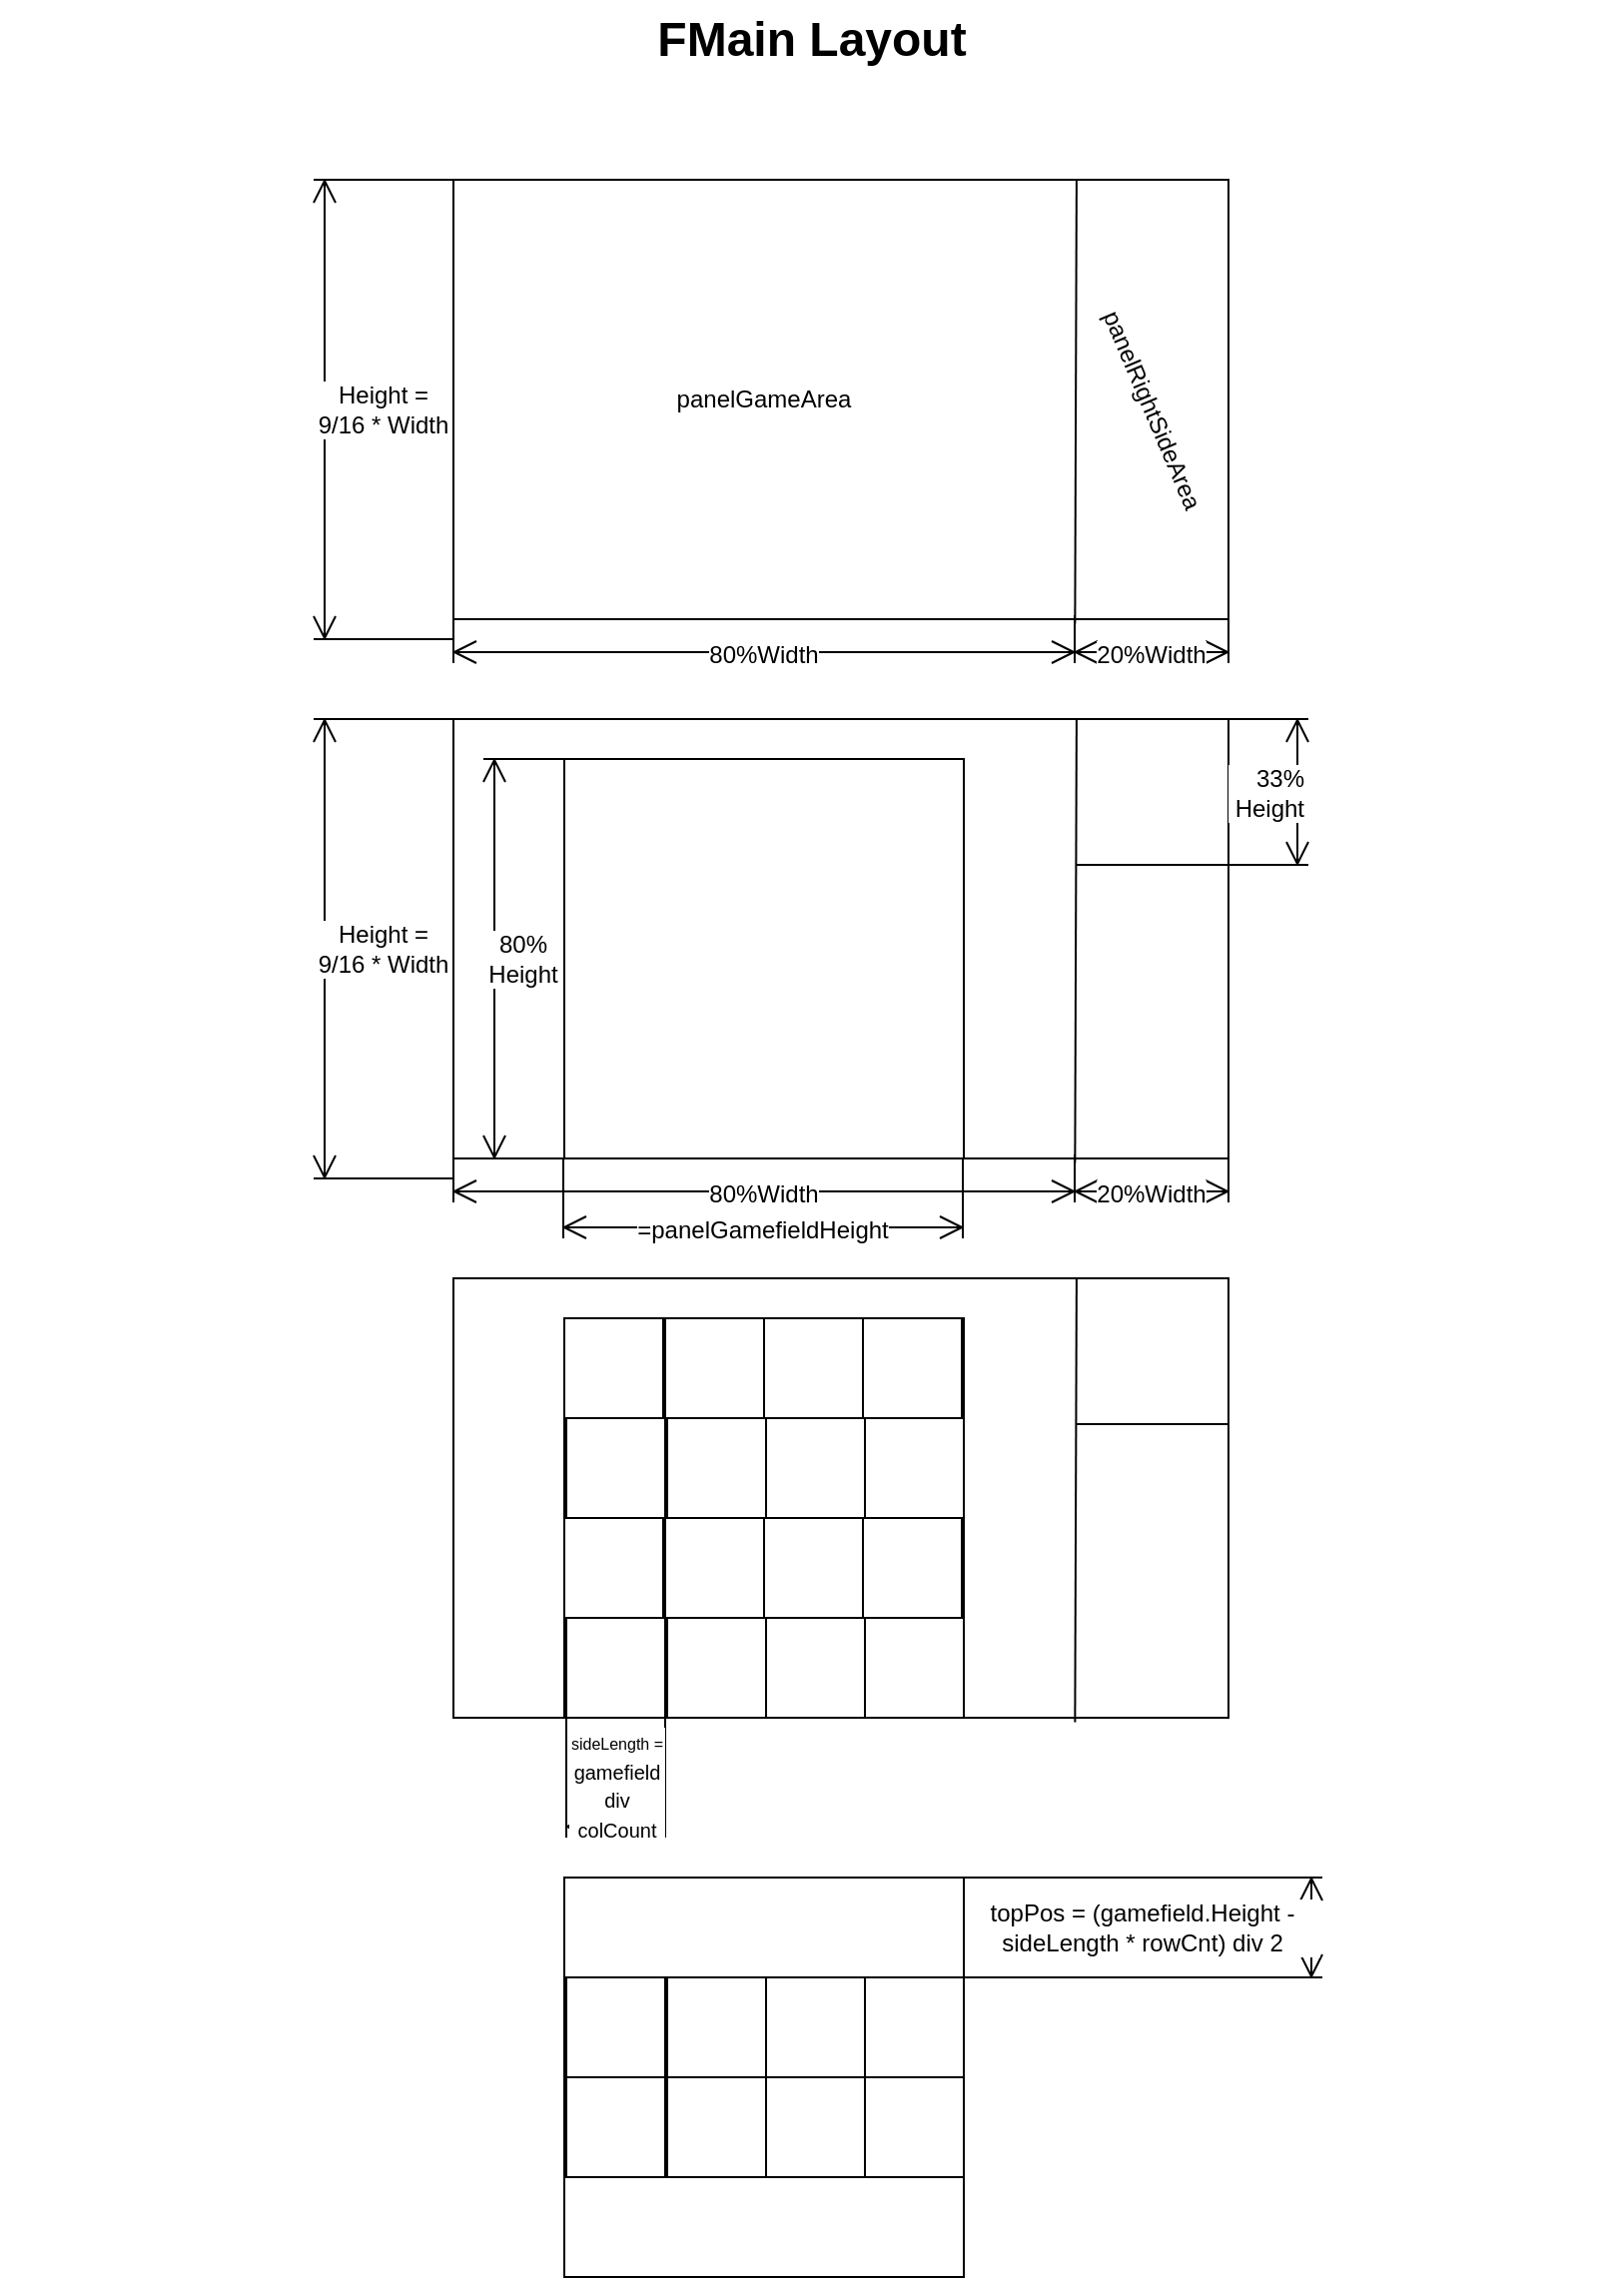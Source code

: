 <mxfile>
    <diagram id="IKmMMKoKRgROu2fk3VaU" name="FMainLayout">
        <mxGraphModel dx="1100" dy="842" grid="1" gridSize="10" guides="1" tooltips="1" connect="1" arrows="1" fold="1" page="1" pageScale="1" pageWidth="827" pageHeight="1169" math="0" shadow="0">
            <root>
                <mxCell id="ES1KHg0D85jEItp_t5hM-0"/>
                <mxCell id="ES1KHg0D85jEItp_t5hM-1" parent="ES1KHg0D85jEItp_t5hM-0"/>
                <mxCell id="ES1KHg0D85jEItp_t5hM-5" value="FMain Layout" style="text;strokeColor=none;fillColor=none;html=1;fontSize=24;fontStyle=1;verticalAlign=middle;align=center;" parent="ES1KHg0D85jEItp_t5hM-1" vertex="1">
                    <mxGeometry x="8" width="812" height="40" as="geometry"/>
                </mxCell>
                <mxCell id="ES1KHg0D85jEItp_t5hM-6" value="" style="rounded=0;whiteSpace=wrap;html=1;" parent="ES1KHg0D85jEItp_t5hM-1" vertex="1">
                    <mxGeometry x="235" y="360" width="388" height="220" as="geometry"/>
                </mxCell>
                <mxCell id="ES1KHg0D85jEItp_t5hM-7" value="" style="endArrow=none;html=1;exitX=0.804;exitY=0.002;exitDx=0;exitDy=0;entryX=0.802;entryY=1.01;entryDx=0;entryDy=0;entryPerimeter=0;exitPerimeter=0;" parent="ES1KHg0D85jEItp_t5hM-1" source="ES1KHg0D85jEItp_t5hM-6" target="ES1KHg0D85jEItp_t5hM-6" edge="1">
                    <mxGeometry width="50" height="50" relative="1" as="geometry">
                        <mxPoint x="425" y="620" as="sourcePoint"/>
                        <mxPoint x="485" y="640" as="targetPoint"/>
                    </mxGeometry>
                </mxCell>
                <mxCell id="ES1KHg0D85jEItp_t5hM-8" value="&lt;font color=&quot;#000000&quot;&gt;20%Width&lt;/font&gt;" style="shape=dimension;whiteSpace=wrap;html=1;align=center;points=[];verticalAlign=bottom;spacingBottom=-5;labelBackgroundColor=#ffffff" parent="ES1KHg0D85jEItp_t5hM-1" vertex="1">
                    <mxGeometry x="546" y="580" width="77" height="22" as="geometry"/>
                </mxCell>
                <mxCell id="15" value="" style="edgeStyle=none;html=1;" parent="ES1KHg0D85jEItp_t5hM-1" source="ES1KHg0D85jEItp_t5hM-9" target="14" edge="1">
                    <mxGeometry relative="1" as="geometry"/>
                </mxCell>
                <mxCell id="ES1KHg0D85jEItp_t5hM-9" value="&lt;font color=&quot;#000000&quot;&gt;80%Width&lt;/font&gt;" style="shape=dimension;whiteSpace=wrap;html=1;align=center;points=[];verticalAlign=bottom;spacingBottom=-5;labelBackgroundColor=#ffffff" parent="ES1KHg0D85jEItp_t5hM-1" vertex="1">
                    <mxGeometry x="235" y="578" width="311" height="24" as="geometry"/>
                </mxCell>
                <mxCell id="ES1KHg0D85jEItp_t5hM-12" value="33% Height" style="shape=dimension;direction=north;whiteSpace=wrap;html=1;align=right;points=[];verticalAlign=middle;labelBackgroundColor=#ffffff;fontColor=#000000;" parent="ES1KHg0D85jEItp_t5hM-1" vertex="1">
                    <mxGeometry x="623" y="360" width="40" height="73" as="geometry"/>
                </mxCell>
                <mxCell id="ES1KHg0D85jEItp_t5hM-14" value="&lt;font color=&quot;#ffffff&quot;&gt;panel-Information&lt;/font&gt;" style="text;html=1;strokeColor=none;fillColor=none;align=center;verticalAlign=middle;whiteSpace=wrap;rounded=0;fontColor=#000000;" parent="ES1KHg0D85jEItp_t5hM-1" vertex="1">
                    <mxGeometry x="554.5" y="360" width="60" height="30" as="geometry"/>
                </mxCell>
                <mxCell id="ES1KHg0D85jEItp_t5hM-15" value="" style="endArrow=none;html=1;fontColor=#FFFFFF;entryX=1;entryY=0.332;entryDx=0;entryDy=0;entryPerimeter=0;" parent="ES1KHg0D85jEItp_t5hM-1" target="ES1KHg0D85jEItp_t5hM-6" edge="1">
                    <mxGeometry width="50" height="50" relative="1" as="geometry">
                        <mxPoint x="547" y="433" as="sourcePoint"/>
                        <mxPoint x="465" y="490" as="targetPoint"/>
                    </mxGeometry>
                </mxCell>
                <mxCell id="ES1KHg0D85jEItp_t5hM-16" value="" style="rounded=0;whiteSpace=wrap;html=1;fontColor=#FFFFFF;" parent="ES1KHg0D85jEItp_t5hM-1" vertex="1">
                    <mxGeometry x="290.5" y="380" width="200" height="200" as="geometry"/>
                </mxCell>
                <mxCell id="ES1KHg0D85jEItp_t5hM-13" value="&lt;font color=&quot;#ffffff&quot;&gt;panelGamefield&lt;br&gt;&lt;/font&gt;" style="text;html=1;strokeColor=none;fillColor=none;align=center;verticalAlign=middle;whiteSpace=wrap;rounded=0;fontColor=#000000;" parent="ES1KHg0D85jEItp_t5hM-1" vertex="1">
                    <mxGeometry x="341" y="460" width="99" height="20" as="geometry"/>
                </mxCell>
                <mxCell id="ES1KHg0D85jEItp_t5hM-17" value="&lt;font color=&quot;#ffffff&quot;&gt;panelButtons&lt;/font&gt;" style="text;html=1;strokeColor=none;fillColor=none;align=center;verticalAlign=middle;whiteSpace=wrap;rounded=0;fontColor=#000000;" parent="ES1KHg0D85jEItp_t5hM-1" vertex="1">
                    <mxGeometry x="549" y="436" width="71" height="24" as="geometry"/>
                </mxCell>
                <mxCell id="ES1KHg0D85jEItp_t5hM-18" value="&lt;font color=&quot;#000000&quot;&gt;Height = 9/16 * Width&lt;/font&gt;" style="shape=dimension;direction=south;whiteSpace=wrap;html=1;align=center;points=[];verticalAlign=middle;labelBackgroundColor=#ffffff;fontColor=#FFFFFF;" parent="ES1KHg0D85jEItp_t5hM-1" vertex="1">
                    <mxGeometry x="165" y="360" width="70" height="230" as="geometry"/>
                </mxCell>
                <mxCell id="0" value="" style="rounded=0;whiteSpace=wrap;html=1;" parent="ES1KHg0D85jEItp_t5hM-1" vertex="1">
                    <mxGeometry x="235" y="90" width="388" height="220" as="geometry"/>
                </mxCell>
                <mxCell id="1" value="" style="endArrow=none;html=1;exitX=0.804;exitY=0.002;exitDx=0;exitDy=0;entryX=0.802;entryY=1.01;entryDx=0;entryDy=0;entryPerimeter=0;exitPerimeter=0;" parent="ES1KHg0D85jEItp_t5hM-1" source="0" target="0" edge="1">
                    <mxGeometry width="50" height="50" relative="1" as="geometry">
                        <mxPoint x="425" y="350" as="sourcePoint"/>
                        <mxPoint x="485" y="370" as="targetPoint"/>
                    </mxGeometry>
                </mxCell>
                <mxCell id="2" value="&lt;font color=&quot;#000000&quot;&gt;20%Width&lt;/font&gt;" style="shape=dimension;whiteSpace=wrap;html=1;align=center;points=[];verticalAlign=bottom;spacingBottom=-5;labelBackgroundColor=#ffffff" parent="ES1KHg0D85jEItp_t5hM-1" vertex="1">
                    <mxGeometry x="546" y="310" width="77" height="22" as="geometry"/>
                </mxCell>
                <mxCell id="3" value="&lt;font color=&quot;#000000&quot;&gt;80%Width&lt;/font&gt;" style="shape=dimension;whiteSpace=wrap;html=1;align=center;points=[];verticalAlign=bottom;spacingBottom=-5;labelBackgroundColor=#ffffff" parent="ES1KHg0D85jEItp_t5hM-1" vertex="1">
                    <mxGeometry x="235" y="308" width="311" height="24" as="geometry"/>
                </mxCell>
                <mxCell id="10" value="&lt;font color=&quot;#000000&quot;&gt;Height = 9/16 * Width&lt;/font&gt;" style="shape=dimension;direction=south;whiteSpace=wrap;html=1;align=center;points=[];verticalAlign=middle;labelBackgroundColor=#ffffff;fontColor=#FFFFFF;" parent="ES1KHg0D85jEItp_t5hM-1" vertex="1">
                    <mxGeometry x="165" y="90" width="70" height="230" as="geometry"/>
                </mxCell>
                <mxCell id="12" value="panelGameArea" style="text;html=1;strokeColor=none;fillColor=none;align=center;verticalAlign=middle;whiteSpace=wrap;rounded=0;" parent="ES1KHg0D85jEItp_t5hM-1" vertex="1">
                    <mxGeometry x="341" y="190" width="99" height="20" as="geometry"/>
                </mxCell>
                <mxCell id="13" value="panelRightSideArea" style="text;html=1;strokeColor=none;fillColor=none;align=center;verticalAlign=middle;whiteSpace=wrap;rounded=0;rotation=67;" parent="ES1KHg0D85jEItp_t5hM-1" vertex="1">
                    <mxGeometry x="524.5" y="195" width="120" height="20" as="geometry"/>
                </mxCell>
                <mxCell id="14" value="&lt;font color=&quot;#000000&quot;&gt;=panelGamefieldHeight&lt;/font&gt;" style="shape=dimension;whiteSpace=wrap;html=1;align=center;points=[];verticalAlign=bottom;spacingBottom=-5;labelBackgroundColor=#ffffff" parent="ES1KHg0D85jEItp_t5hM-1" vertex="1">
                    <mxGeometry x="290" y="580" width="200" height="40" as="geometry"/>
                </mxCell>
                <mxCell id="18" value="&lt;font color=&quot;#000000&quot;&gt;80% Height&lt;/font&gt;" style="shape=dimension;direction=south;whiteSpace=wrap;html=1;align=center;points=[];verticalAlign=middle;labelBackgroundColor=#ffffff;fontColor=#FFFFFF;" parent="ES1KHg0D85jEItp_t5hM-1" vertex="1">
                    <mxGeometry x="250" y="380" width="40" height="200" as="geometry"/>
                </mxCell>
                <mxCell id="CFUKggiFWLWTt3icpBws-18" value="" style="rounded=0;whiteSpace=wrap;html=1;" vertex="1" parent="ES1KHg0D85jEItp_t5hM-1">
                    <mxGeometry x="235" y="640" width="388" height="220" as="geometry"/>
                </mxCell>
                <mxCell id="CFUKggiFWLWTt3icpBws-19" value="" style="endArrow=none;html=1;exitX=0.804;exitY=0.002;exitDx=0;exitDy=0;entryX=0.802;entryY=1.01;entryDx=0;entryDy=0;entryPerimeter=0;exitPerimeter=0;" edge="1" parent="ES1KHg0D85jEItp_t5hM-1" source="CFUKggiFWLWTt3icpBws-18" target="CFUKggiFWLWTt3icpBws-18">
                    <mxGeometry width="50" height="50" relative="1" as="geometry">
                        <mxPoint x="425" y="900" as="sourcePoint"/>
                        <mxPoint x="485" y="920" as="targetPoint"/>
                    </mxGeometry>
                </mxCell>
                <mxCell id="CFUKggiFWLWTt3icpBws-21" value="" style="edgeStyle=none;html=1;" edge="1" parent="ES1KHg0D85jEItp_t5hM-1">
                    <mxGeometry relative="1" as="geometry">
                        <mxPoint x="391.1" y="858" as="sourcePoint"/>
                        <mxPoint x="391" y="860" as="targetPoint"/>
                    </mxGeometry>
                </mxCell>
                <mxCell id="CFUKggiFWLWTt3icpBws-25" value="" style="endArrow=none;html=1;fontColor=#FFFFFF;entryX=1;entryY=0.332;entryDx=0;entryDy=0;entryPerimeter=0;" edge="1" parent="ES1KHg0D85jEItp_t5hM-1" target="CFUKggiFWLWTt3icpBws-18">
                    <mxGeometry width="50" height="50" relative="1" as="geometry">
                        <mxPoint x="547" y="713" as="sourcePoint"/>
                        <mxPoint x="465" y="770" as="targetPoint"/>
                    </mxGeometry>
                </mxCell>
                <mxCell id="CFUKggiFWLWTt3icpBws-26" value="" style="rounded=0;whiteSpace=wrap;html=1;fontColor=#FFFFFF;" vertex="1" parent="ES1KHg0D85jEItp_t5hM-1">
                    <mxGeometry x="290.5" y="660" width="200" height="200" as="geometry"/>
                </mxCell>
                <mxCell id="CFUKggiFWLWTt3icpBws-32" value="cellx0y0" style="rounded=0;whiteSpace=wrap;html=1;fontColor=#FFFFFF;" vertex="1" parent="ES1KHg0D85jEItp_t5hM-1">
                    <mxGeometry x="290.5" y="660" width="49.5" height="50" as="geometry"/>
                </mxCell>
                <mxCell id="CFUKggiFWLWTt3icpBws-33" value="cellx1y0" style="rounded=0;whiteSpace=wrap;html=1;fontColor=#FFFFFF;" vertex="1" parent="ES1KHg0D85jEItp_t5hM-1">
                    <mxGeometry x="341" y="660" width="49.5" height="50" as="geometry"/>
                </mxCell>
                <mxCell id="CFUKggiFWLWTt3icpBws-34" value="cellx2y0" style="rounded=0;whiteSpace=wrap;html=1;fontColor=#FFFFFF;" vertex="1" parent="ES1KHg0D85jEItp_t5hM-1">
                    <mxGeometry x="390.5" y="660" width="49.5" height="50" as="geometry"/>
                </mxCell>
                <mxCell id="CFUKggiFWLWTt3icpBws-35" value="celly3y0" style="rounded=0;whiteSpace=wrap;html=1;fontColor=#FFFFFF;" vertex="1" parent="ES1KHg0D85jEItp_t5hM-1">
                    <mxGeometry x="440" y="660" width="49.5" height="50" as="geometry"/>
                </mxCell>
                <mxCell id="CFUKggiFWLWTt3icpBws-36" value="cellx0y1" style="rounded=0;whiteSpace=wrap;html=1;fontColor=#FFFFFF;" vertex="1" parent="ES1KHg0D85jEItp_t5hM-1">
                    <mxGeometry x="291.5" y="710" width="49.5" height="50" as="geometry"/>
                </mxCell>
                <mxCell id="CFUKggiFWLWTt3icpBws-37" value="ect." style="rounded=0;whiteSpace=wrap;html=1;fontColor=#FFFFFF;" vertex="1" parent="ES1KHg0D85jEItp_t5hM-1">
                    <mxGeometry x="342" y="710" width="49.5" height="50" as="geometry"/>
                </mxCell>
                <mxCell id="CFUKggiFWLWTt3icpBws-38" value="" style="rounded=0;whiteSpace=wrap;html=1;fontColor=#FFFFFF;" vertex="1" parent="ES1KHg0D85jEItp_t5hM-1">
                    <mxGeometry x="391.5" y="710" width="49.5" height="50" as="geometry"/>
                </mxCell>
                <mxCell id="CFUKggiFWLWTt3icpBws-39" value="" style="rounded=0;whiteSpace=wrap;html=1;fontColor=#FFFFFF;" vertex="1" parent="ES1KHg0D85jEItp_t5hM-1">
                    <mxGeometry x="441" y="710" width="49.5" height="50" as="geometry"/>
                </mxCell>
                <mxCell id="CFUKggiFWLWTt3icpBws-40" value="cellx0y2" style="rounded=0;whiteSpace=wrap;html=1;fontColor=#FFFFFF;" vertex="1" parent="ES1KHg0D85jEItp_t5hM-1">
                    <mxGeometry x="290.5" y="760" width="49.5" height="50" as="geometry"/>
                </mxCell>
                <mxCell id="CFUKggiFWLWTt3icpBws-41" value="" style="rounded=0;whiteSpace=wrap;html=1;fontColor=#FFFFFF;" vertex="1" parent="ES1KHg0D85jEItp_t5hM-1">
                    <mxGeometry x="341" y="760" width="49.5" height="50" as="geometry"/>
                </mxCell>
                <mxCell id="CFUKggiFWLWTt3icpBws-42" value="" style="rounded=0;whiteSpace=wrap;html=1;fontColor=#FFFFFF;" vertex="1" parent="ES1KHg0D85jEItp_t5hM-1">
                    <mxGeometry x="390.5" y="760" width="49.5" height="50" as="geometry"/>
                </mxCell>
                <mxCell id="CFUKggiFWLWTt3icpBws-43" value="" style="rounded=0;whiteSpace=wrap;html=1;fontColor=#FFFFFF;" vertex="1" parent="ES1KHg0D85jEItp_t5hM-1">
                    <mxGeometry x="440" y="760" width="49.5" height="50" as="geometry"/>
                </mxCell>
                <mxCell id="CFUKggiFWLWTt3icpBws-44" value="" style="rounded=0;whiteSpace=wrap;html=1;fontColor=#FFFFFF;" vertex="1" parent="ES1KHg0D85jEItp_t5hM-1">
                    <mxGeometry x="291.5" y="810" width="49.5" height="50" as="geometry"/>
                </mxCell>
                <mxCell id="CFUKggiFWLWTt3icpBws-45" value="" style="rounded=0;whiteSpace=wrap;html=1;fontColor=#FFFFFF;" vertex="1" parent="ES1KHg0D85jEItp_t5hM-1">
                    <mxGeometry x="342" y="810" width="49.5" height="50" as="geometry"/>
                </mxCell>
                <mxCell id="CFUKggiFWLWTt3icpBws-46" value="" style="rounded=0;whiteSpace=wrap;html=1;fontColor=#FFFFFF;" vertex="1" parent="ES1KHg0D85jEItp_t5hM-1">
                    <mxGeometry x="391.5" y="810" width="49.5" height="50" as="geometry"/>
                </mxCell>
                <mxCell id="CFUKggiFWLWTt3icpBws-47" value="" style="rounded=0;whiteSpace=wrap;html=1;fontColor=#FFFFFF;" vertex="1" parent="ES1KHg0D85jEItp_t5hM-1">
                    <mxGeometry x="441" y="810" width="49.5" height="50" as="geometry"/>
                </mxCell>
                <mxCell id="CFUKggiFWLWTt3icpBws-48" value="&lt;font color=&quot;#000000&quot; style=&quot;font-size: 8px&quot;&gt;sideLength = &lt;/font&gt;&lt;font color=&quot;#000000&quot; size=&quot;1&quot;&gt;gamefield div colCount&lt;/font&gt;" style="shape=dimension;whiteSpace=wrap;html=1;align=center;points=[];verticalAlign=bottom;spacingBottom=-5;labelBackgroundColor=#ffffff" vertex="1" parent="ES1KHg0D85jEItp_t5hM-1">
                    <mxGeometry x="291.5" y="859" width="49.5" height="61" as="geometry"/>
                </mxCell>
                <mxCell id="CFUKggiFWLWTt3icpBws-50" value="" style="rounded=0;whiteSpace=wrap;html=1;fontColor=#FFFFFF;" vertex="1" parent="ES1KHg0D85jEItp_t5hM-1">
                    <mxGeometry x="290.5" y="940" width="200" height="200" as="geometry"/>
                </mxCell>
                <mxCell id="CFUKggiFWLWTt3icpBws-63" value="cellx0y0" style="rounded=0;whiteSpace=wrap;html=1;fontColor=#FFFFFF;" vertex="1" parent="ES1KHg0D85jEItp_t5hM-1">
                    <mxGeometry x="291.5" y="990" width="49.5" height="50" as="geometry"/>
                </mxCell>
                <mxCell id="CFUKggiFWLWTt3icpBws-64" value="cellx1y0" style="rounded=0;whiteSpace=wrap;html=1;fontColor=#FFFFFF;" vertex="1" parent="ES1KHg0D85jEItp_t5hM-1">
                    <mxGeometry x="342" y="990" width="49.5" height="50" as="geometry"/>
                </mxCell>
                <mxCell id="CFUKggiFWLWTt3icpBws-65" value="cellx2y0" style="rounded=0;whiteSpace=wrap;html=1;fontColor=#FFFFFF;" vertex="1" parent="ES1KHg0D85jEItp_t5hM-1">
                    <mxGeometry x="391.5" y="990" width="49.5" height="50" as="geometry"/>
                </mxCell>
                <mxCell id="CFUKggiFWLWTt3icpBws-66" value="celly3y0" style="rounded=0;whiteSpace=wrap;html=1;fontColor=#FFFFFF;" vertex="1" parent="ES1KHg0D85jEItp_t5hM-1">
                    <mxGeometry x="441" y="990" width="49.5" height="50" as="geometry"/>
                </mxCell>
                <mxCell id="CFUKggiFWLWTt3icpBws-67" value="cellx0y1" style="rounded=0;whiteSpace=wrap;html=1;fontColor=#FFFFFF;" vertex="1" parent="ES1KHg0D85jEItp_t5hM-1">
                    <mxGeometry x="291.5" y="1040" width="49.5" height="50" as="geometry"/>
                </mxCell>
                <mxCell id="CFUKggiFWLWTt3icpBws-68" value="ect." style="rounded=0;whiteSpace=wrap;html=1;fontColor=#FFFFFF;" vertex="1" parent="ES1KHg0D85jEItp_t5hM-1">
                    <mxGeometry x="342" y="1040" width="49.5" height="50" as="geometry"/>
                </mxCell>
                <mxCell id="CFUKggiFWLWTt3icpBws-69" value="" style="rounded=0;whiteSpace=wrap;html=1;fontColor=#FFFFFF;" vertex="1" parent="ES1KHg0D85jEItp_t5hM-1">
                    <mxGeometry x="391.5" y="1040" width="49.5" height="50" as="geometry"/>
                </mxCell>
                <mxCell id="CFUKggiFWLWTt3icpBws-70" value="" style="rounded=0;whiteSpace=wrap;html=1;fontColor=#FFFFFF;" vertex="1" parent="ES1KHg0D85jEItp_t5hM-1">
                    <mxGeometry x="441" y="1040" width="49.5" height="50" as="geometry"/>
                </mxCell>
                <mxCell id="CFUKggiFWLWTt3icpBws-73" value="&lt;span&gt;topPos = (gamefield.Height - sideLength * rowCnt) div 2&lt;/span&gt;" style="shape=dimension;direction=north;whiteSpace=wrap;html=1;align=center;points=[];verticalAlign=middle;labelBackgroundColor=#ffffff;fontColor=#000000;" vertex="1" parent="ES1KHg0D85jEItp_t5hM-1">
                    <mxGeometry x="490" y="940" width="180" height="50" as="geometry"/>
                </mxCell>
            </root>
        </mxGraphModel>
    </diagram>
    <diagram id="nvnnfnN3T7ylP6F-YQjb" name="MainFlow">
        <mxGraphModel dx="865" dy="800" grid="1" gridSize="10" guides="1" tooltips="1" connect="1" arrows="1" fold="1" page="1" pageScale="1" pageWidth="827" pageHeight="1169" math="0" shadow="0">
            <root>
                <mxCell id="0"/>
                <mxCell id="1" parent="0"/>
                <mxCell id="3" value="Main flow of Floodpipe" style="text;strokeColor=none;fillColor=none;html=1;fontSize=24;fontStyle=1;verticalAlign=middle;align=center;rounded=0;" parent="1" vertex="1">
                    <mxGeometry x="8" width="812" height="40" as="geometry"/>
                </mxCell>
                <mxCell id="8" style="edgeStyle=none;html=1;exitX=0.5;exitY=1;exitDx=0;exitDy=0;exitPerimeter=0;entryX=0.5;entryY=0;entryDx=0;entryDy=0;rounded=0;" parent="1" source="6" target="7" edge="1">
                    <mxGeometry relative="1" as="geometry"/>
                </mxCell>
                <mxCell id="6" value="Programstart" style="strokeWidth=2;html=1;shape=mxgraph.flowchart.start_1;whiteSpace=wrap;rounded=0;" parent="1" vertex="1">
                    <mxGeometry x="328" y="80" width="172" height="60" as="geometry"/>
                </mxCell>
                <mxCell id="EppG-Y0EiUhKBVh0-4ie-30" value="" style="edgeStyle=none;html=1;" parent="1" source="7" target="EppG-Y0EiUhKBVh0-4ie-29" edge="1">
                    <mxGeometry relative="1" as="geometry"/>
                </mxCell>
                <mxCell id="7" value="&lt;b&gt;OnCreate()&lt;br&gt;&lt;br&gt;&lt;/b&gt;Default startlayout&lt;br&gt;Creates (Lables, Text, Buttons and empty gamefield)" style="rounded=0;whiteSpace=wrap;html=1;absoluteArcSize=1;arcSize=14;strokeWidth=2;" parent="1" vertex="1">
                    <mxGeometry x="328" y="160" width="172" height="80" as="geometry"/>
                </mxCell>
                <mxCell id="18" value="New Game" style="whiteSpace=wrap;html=1;align=center;verticalAlign=middle;treeFolding=1;treeMoving=1;rounded=0;" parent="1" vertex="1">
                    <mxGeometry x="304" y="434.5" width="100" height="60" as="geometry"/>
                </mxCell>
                <mxCell id="26" style="edgeStyle=none;html=1;exitX=0.5;exitY=1;exitDx=0;exitDy=0;entryX=0.5;entryY=0;entryDx=0;entryDy=0;entryPerimeter=0;rounded=0;" parent="1" source="19" target="24" edge="1">
                    <mxGeometry relative="1" as="geometry"/>
                </mxCell>
                <mxCell id="19" value="Exit" style="whiteSpace=wrap;html=1;align=center;verticalAlign=middle;treeFolding=1;treeMoving=1;rounded=0;" parent="1" vertex="1">
                    <mxGeometry x="364" y="700" width="100" height="60" as="geometry"/>
                </mxCell>
                <mxCell id="20" value="Save" style="whiteSpace=wrap;html=1;align=center;verticalAlign=middle;treeFolding=1;treeMoving=1;newEdgeStyle={&quot;edgeStyle&quot;:&quot;elbowEdgeStyle&quot;,&quot;startArrow&quot;:&quot;none&quot;,&quot;endArrow&quot;:&quot;none&quot;};rounded=0;" parent="1" vertex="1">
                    <mxGeometry x="424" y="524.5" width="100" height="60" as="geometry"/>
                </mxCell>
                <mxCell id="21" value="" style="edgeStyle=elbowEdgeStyle;elbow=vertical;startArrow=none;endArrow=none;rounded=0;entryX=0;entryY=0.5;entryDx=0;entryDy=0;" parent="1" target="20" edge="1">
                    <mxGeometry relative="1" as="geometry">
                        <mxPoint x="414" y="464.5" as="sourcePoint"/>
                        <Array as="points">
                            <mxPoint x="420" y="554.5"/>
                        </Array>
                    </mxGeometry>
                </mxCell>
                <mxCell id="28" style="edgeStyle=none;html=1;exitX=0;exitY=0.5;exitDx=0;exitDy=0;entryX=1;entryY=0.5;entryDx=0;entryDy=0;rounded=0;" parent="1" source="22" target="27" edge="1">
                    <mxGeometry relative="1" as="geometry"/>
                </mxCell>
                <mxCell id="22" value="Load" style="whiteSpace=wrap;html=1;align=center;verticalAlign=middle;treeFolding=1;treeMoving=1;newEdgeStyle={&quot;edgeStyle&quot;:&quot;elbowEdgeStyle&quot;,&quot;startArrow&quot;:&quot;none&quot;,&quot;endArrow&quot;:&quot;none&quot;};rounded=0;" parent="1" vertex="1">
                    <mxGeometry x="304" y="524.5" width="100" height="60" as="geometry"/>
                </mxCell>
                <mxCell id="23" value="" style="edgeStyle=elbowEdgeStyle;elbow=vertical;startArrow=none;endArrow=none;rounded=0;entryX=1;entryY=0.5;entryDx=0;entryDy=0;" parent="1" target="22" edge="1">
                    <mxGeometry relative="1" as="geometry">
                        <mxPoint x="410" y="554.5" as="sourcePoint"/>
                        <Array as="points">
                            <mxPoint x="420" y="554.5"/>
                        </Array>
                    </mxGeometry>
                </mxCell>
                <mxCell id="24" value="End of process" style="strokeWidth=2;html=1;shape=mxgraph.flowchart.terminator;whiteSpace=wrap;rounded=0;" parent="1" vertex="1">
                    <mxGeometry x="364" y="1010" width="100" height="60" as="geometry"/>
                </mxCell>
                <mxCell id="29" style="edgeStyle=none;html=1;exitX=0.5;exitY=0;exitDx=0;exitDy=0;rounded=0;" parent="1" source="27" edge="1">
                    <mxGeometry relative="1" as="geometry">
                        <mxPoint x="240" y="400" as="targetPoint"/>
                        <Array as="points">
                            <mxPoint x="200" y="440"/>
                        </Array>
                    </mxGeometry>
                </mxCell>
                <mxCell id="27" value="Load from file" style="rounded=0;whiteSpace=wrap;html=1;absoluteArcSize=1;arcSize=14;strokeWidth=2;" parent="1" vertex="1">
                    <mxGeometry x="150" y="534.5" width="100" height="40" as="geometry"/>
                </mxCell>
                <mxCell id="EppG-Y0EiUhKBVh0-4ie-29" value="&lt;b&gt;panelRedraw()&lt;br&gt;&lt;br&gt;&lt;/b&gt;positions all panels" style="rounded=0;whiteSpace=wrap;html=1;absoluteArcSize=1;arcSize=14;strokeWidth=2;" parent="1" vertex="1">
                    <mxGeometry x="330" y="260" width="172" height="80" as="geometry"/>
                </mxCell>
            </root>
        </mxGraphModel>
    </diagram>
    <diagram id="_IT3c_-uy8F1vy24gcH0" name="Filestructure">
        <mxGraphModel dx="865" dy="800" grid="1" gridSize="10" guides="1" tooltips="1" connect="1" arrows="1" fold="1" page="1" pageScale="1" pageWidth="827" pageHeight="1169" math="0" shadow="0">
            <root>
                <mxCell id="EOfsPba7yxgSOuHIYxgx-0"/>
                <mxCell id="EOfsPba7yxgSOuHIYxgx-1" parent="EOfsPba7yxgSOuHIYxgx-0"/>
                <mxCell id="aeSHPprnvVVP8BhaO4EL-0" value="Filestructure" style="text;strokeColor=none;fillColor=none;html=1;fontSize=24;fontStyle=1;verticalAlign=middle;align=center;" parent="EOfsPba7yxgSOuHIYxgx-1" vertex="1">
                    <mxGeometry x="10" width="808" height="40" as="geometry"/>
                </mxCell>
                <mxCell id="aeSHPprnvVVP8BhaO4EL-15" value="" style="edgeStyle=none;html=1;" parent="EOfsPba7yxgSOuHIYxgx-1" source="aeSHPprnvVVP8BhaO4EL-2" target="aeSHPprnvVVP8BhaO4EL-14" edge="1">
                    <mxGeometry relative="1" as="geometry"/>
                </mxCell>
                <mxCell id="aeSHPprnvVVP8BhaO4EL-2" value="&lt;p style=&quot;margin: 0px ; margin-top: 4px ; text-align: center&quot;&gt;&lt;b&gt;UMain.pas&lt;/b&gt;&lt;/p&gt;&lt;hr&gt;&lt;p style=&quot;margin: 0px ; margin-left: 8px ; text-align: center&quot;&gt;&lt;br&gt;&lt;/p&gt;" style="shape=rect;html=1;overflow=fill;whiteSpace=wrap;" parent="EOfsPba7yxgSOuHIYxgx-1" vertex="1">
                    <mxGeometry x="314" y="320" width="200" height="80" as="geometry"/>
                </mxCell>
                <mxCell id="aeSHPprnvVVP8BhaO4EL-10" style="edgeStyle=none;html=1;entryX=0;entryY=0.5;entryDx=0;entryDy=0;" parent="EOfsPba7yxgSOuHIYxgx-1" source="aeSHPprnvVVP8BhaO4EL-3" target="aeSHPprnvVVP8BhaO4EL-5" edge="1">
                    <mxGeometry relative="1" as="geometry"/>
                </mxCell>
                <mxCell id="aeSHPprnvVVP8BhaO4EL-12" style="edgeStyle=none;html=1;exitX=0.5;exitY=1;exitDx=0;exitDy=0;entryX=0;entryY=0.5;entryDx=0;entryDy=0;" parent="EOfsPba7yxgSOuHIYxgx-1" source="aeSHPprnvVVP8BhaO4EL-3" target="aeSHPprnvVVP8BhaO4EL-2" edge="1">
                    <mxGeometry relative="1" as="geometry">
                        <Array as="points">
                            <mxPoint x="160" y="360"/>
                        </Array>
                    </mxGeometry>
                </mxCell>
                <mxCell id="aeSHPprnvVVP8BhaO4EL-3" value="&lt;p style=&quot;margin: 0px ; margin-top: 4px ; text-align: center&quot;&gt;&lt;b&gt;UProperties&lt;/b&gt;&lt;b&gt;.pas&lt;/b&gt;&lt;/p&gt;&lt;hr&gt;&lt;p style=&quot;margin: 0px ; margin-left: 8px ; text-align: center&quot;&gt;&lt;br&gt;&lt;/p&gt;" style="shape=rect;html=1;overflow=fill;whiteSpace=wrap;" parent="EOfsPba7yxgSOuHIYxgx-1" vertex="1">
                    <mxGeometry x="60" y="80" width="200" height="80" as="geometry"/>
                </mxCell>
                <mxCell id="aeSHPprnvVVP8BhaO4EL-11" style="edgeStyle=none;html=1;exitX=0.5;exitY=1;exitDx=0;exitDy=0;entryX=0.5;entryY=0;entryDx=0;entryDy=0;" parent="EOfsPba7yxgSOuHIYxgx-1" source="aeSHPprnvVVP8BhaO4EL-5" target="aeSHPprnvVVP8BhaO4EL-2" edge="1">
                    <mxGeometry relative="1" as="geometry"/>
                </mxCell>
                <mxCell id="aeSHPprnvVVP8BhaO4EL-5" value="&lt;p style=&quot;margin: 0px ; margin-top: 4px ; text-align: center&quot;&gt;&lt;b&gt;UFunctions.pas&lt;/b&gt;&lt;/p&gt;&lt;hr&gt;&lt;p style=&quot;margin: 0px ; margin-left: 8px ; text-align: center&quot;&gt;&lt;br&gt;&lt;/p&gt;" style="shape=rect;html=1;overflow=fill;whiteSpace=wrap;" parent="EOfsPba7yxgSOuHIYxgx-1" vertex="1">
                    <mxGeometry x="314" y="80" width="200" height="80" as="geometry"/>
                </mxCell>
                <mxCell id="aeSHPprnvVVP8BhaO4EL-9" style="edgeStyle=none;html=1;entryX=1;entryY=0.5;entryDx=0;entryDy=0;" parent="EOfsPba7yxgSOuHIYxgx-1" source="aeSHPprnvVVP8BhaO4EL-7" target="aeSHPprnvVVP8BhaO4EL-5" edge="1">
                    <mxGeometry relative="1" as="geometry"/>
                </mxCell>
                <mxCell id="aeSHPprnvVVP8BhaO4EL-13" style="edgeStyle=none;html=1;exitX=0.5;exitY=1;exitDx=0;exitDy=0;entryX=1;entryY=0.5;entryDx=0;entryDy=0;" parent="EOfsPba7yxgSOuHIYxgx-1" source="aeSHPprnvVVP8BhaO4EL-7" target="aeSHPprnvVVP8BhaO4EL-2" edge="1">
                    <mxGeometry relative="1" as="geometry">
                        <Array as="points">
                            <mxPoint x="660" y="360"/>
                        </Array>
                    </mxGeometry>
                </mxCell>
                <mxCell id="aeSHPprnvVVP8BhaO4EL-7" value="&lt;p style=&quot;margin: 0px ; margin-top: 4px ; text-align: center&quot;&gt;&lt;b&gt;UTypedefine.pas&lt;/b&gt;&lt;/p&gt;&lt;hr&gt;&lt;p style=&quot;margin: 0px ; margin-left: 8px ; text-align: center&quot;&gt;&lt;br&gt;&lt;/p&gt;" style="shape=rect;html=1;overflow=fill;whiteSpace=wrap;" parent="EOfsPba7yxgSOuHIYxgx-1" vertex="1">
                    <mxGeometry x="560" y="80" width="200" height="80" as="geometry"/>
                </mxCell>
                <mxCell id="aeSHPprnvVVP8BhaO4EL-14" value="&lt;p style=&quot;margin: 0px ; margin-top: 4px ; text-align: center&quot;&gt;&lt;b&gt;Floodpipe.drp&lt;/b&gt;&lt;/p&gt;&lt;hr&gt;&lt;p style=&quot;margin: 0px ; margin-left: 8px ; text-align: center&quot;&gt;&lt;br&gt;&lt;/p&gt;" style="shape=rect;html=1;overflow=fill;whiteSpace=wrap;" parent="EOfsPba7yxgSOuHIYxgx-1" vertex="1">
                    <mxGeometry x="314" y="480" width="200" height="80" as="geometry"/>
                </mxCell>
            </root>
        </mxGraphModel>
    </diagram>
</mxfile>